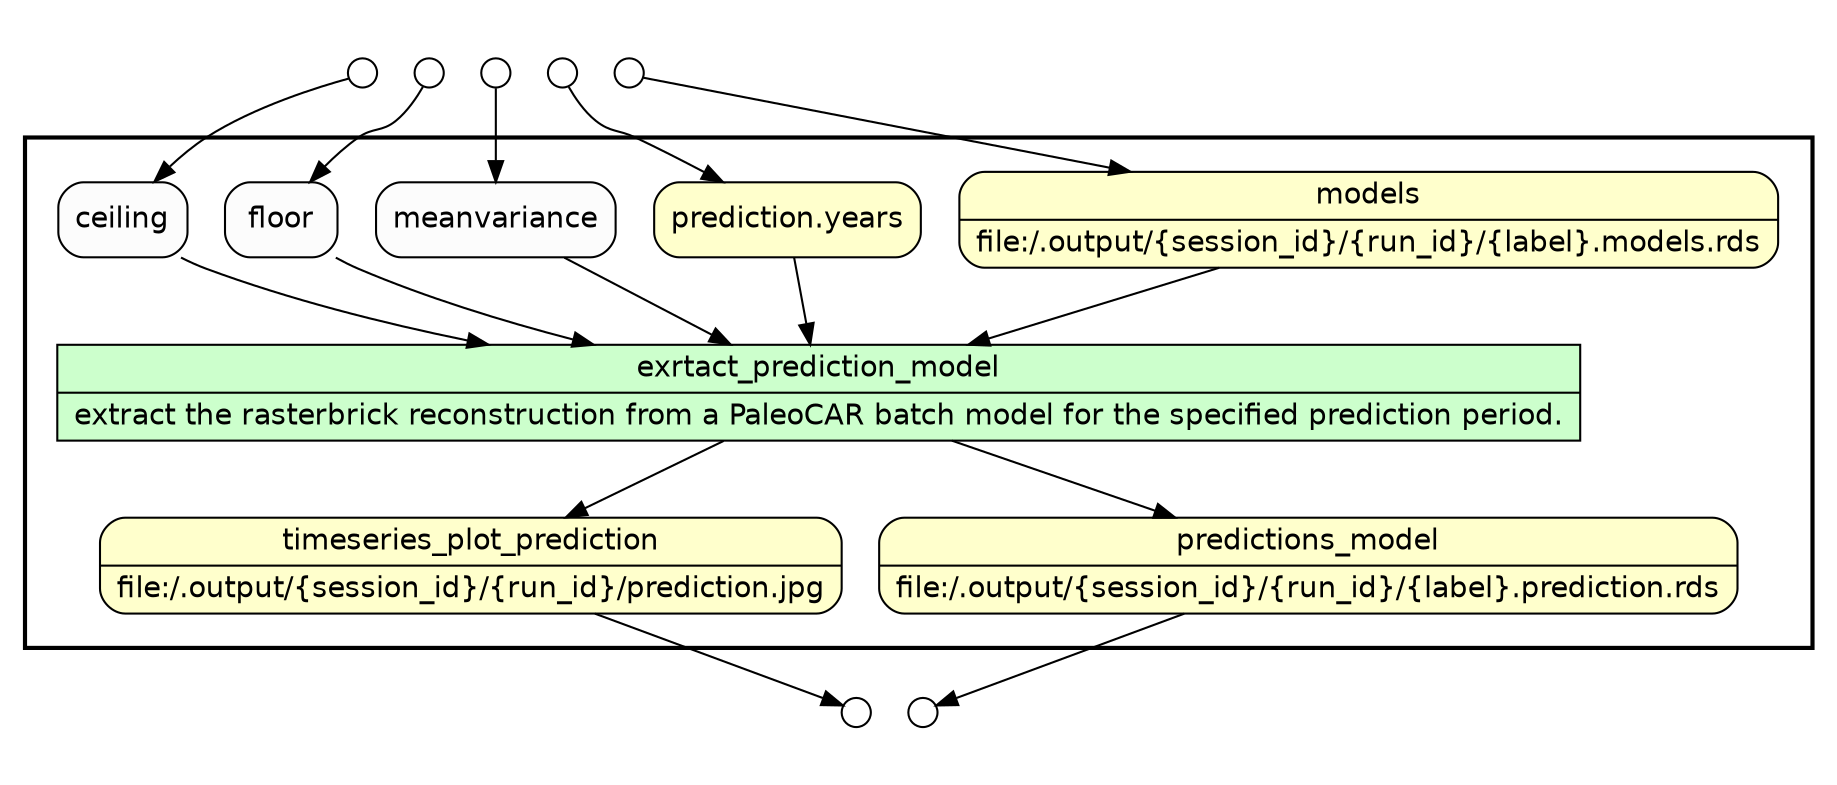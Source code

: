 digraph Workflow {
rankdir=TB
fontname=Helvetica; fontsize=18; labelloc=t
label=""
subgraph cluster_workflow_box_outer { label=""; color=black; penwidth=2
subgraph cluster_workflow_box_inner { label=""; penwidth=0
node[shape=box style=filled fillcolor="#CCFFCC" peripheries=1 fontname=Helvetica]
exrtact_prediction_model [shape=record rankdir=LR label="{<f0> exrtact_prediction_model |<f1> extract the rasterbrick reconstruction from a PaleoCAR batch model for the specified prediction period.}"];
node[shape=box style="rounded,filled" fillcolor="#FFFFCC" peripheries=1 fontname=Helvetica]
timeseries_plot_prediction [shape=record rankdir=LR label="{<f0> timeseries_plot_prediction |<f1> file\:/.output/\{session_id\}/\{run_id\}/prediction.jpg}"];
predictions_model [shape=record rankdir=LR label="{<f0> predictions_model |<f1> file\:/.output/\{session_id\}/\{run_id\}/\{label\}.prediction.rds}"];
models [shape=record rankdir=LR label="{<f0> models |<f1> file\:/.output/\{session_id\}/\{run_id\}/\{label\}.models.rds}"];
"prediction.years"
node[shape=box style="rounded,filled" fillcolor="#FCFCFC" peripheries=1 fontname=Helvetica]
meanvariance
floor
ceiling
exrtact_prediction_model -> timeseries_plot_prediction
exrtact_prediction_model -> predictions_model
meanvariance -> exrtact_prediction_model
floor -> exrtact_prediction_model
models -> exrtact_prediction_model
ceiling -> exrtact_prediction_model
"prediction.years" -> exrtact_prediction_model
}}
subgraph cluster_input_ports_group_outer { label=""; penwidth=0
subgraph cluster_input_ports_group_inner { label=""; penwidth=0
node[shape=circle style="rounded,filled" fillcolor="#FFFFFF" peripheries=1 fontname=Helvetica width=0.2]
meanvariance_input_port [label=""]
floor_input_port [label=""]
models_input_port [label=""]
ceiling_input_port [label=""]
"prediction.years_input_port" [label=""]
}}
subgraph cluster_output_ports_group_outer { label=""; penwidth=0
subgraph cluster_output_ports_group_inner { label=""; penwidth=0
node[shape=circle style="rounded,filled" fillcolor="#FFFFFF" peripheries=1 fontname=Helvetica width=0.2]
timeseries_plot_prediction_output_port [label=""]
predictions_model_output_port [label=""]
}}
meanvariance_input_port -> meanvariance
floor_input_port -> floor
models_input_port -> models
ceiling_input_port -> ceiling
"prediction.years_input_port" -> "prediction.years"
timeseries_plot_prediction -> timeseries_plot_prediction_output_port
predictions_model -> predictions_model_output_port
}
